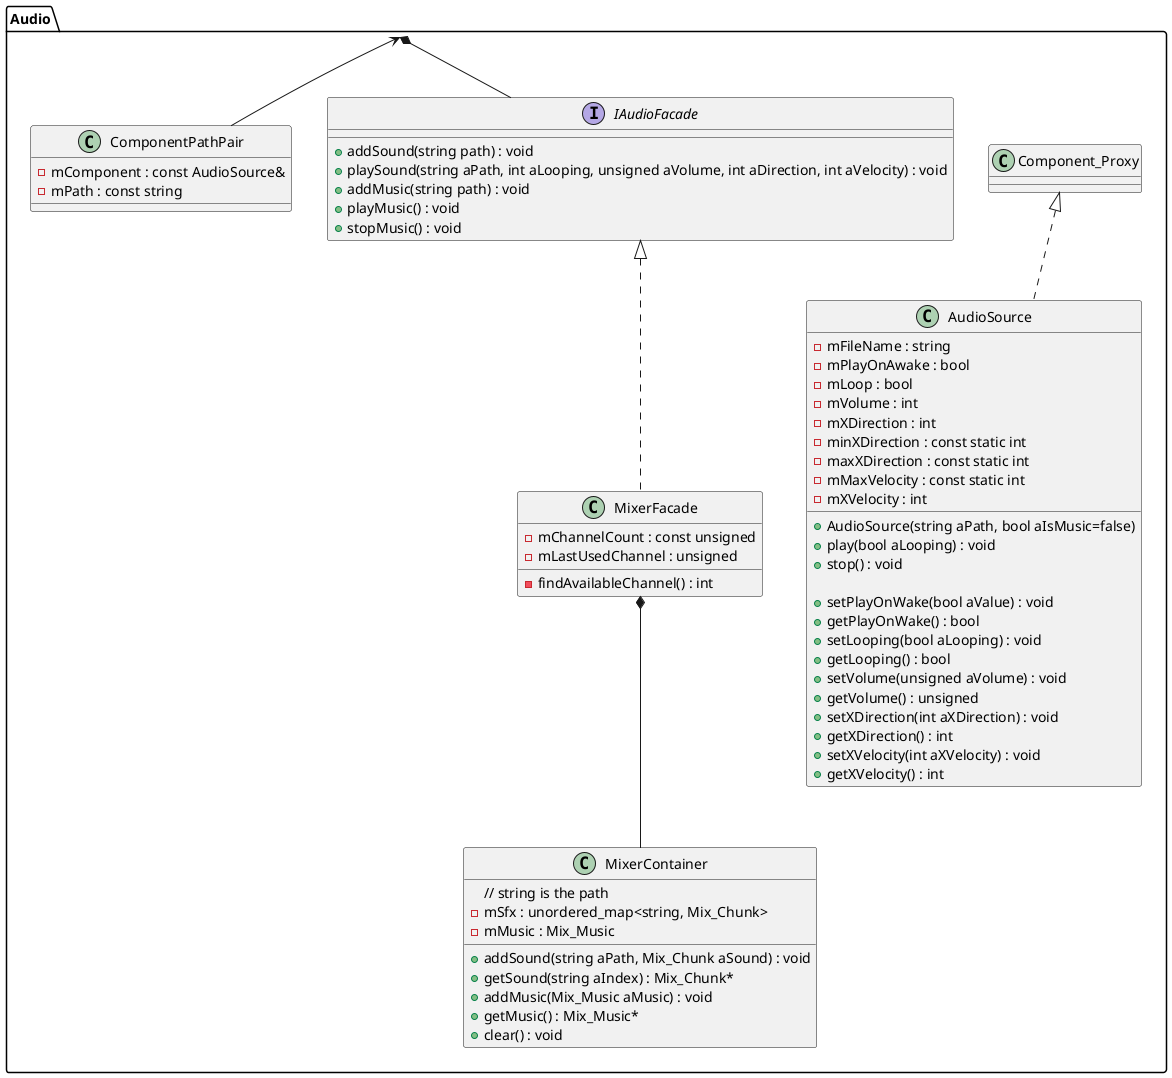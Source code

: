 @startuml audioPackageClassDiagram

package Audio{
    class Component_Proxy {}

class AudioSource implements Component_Proxy{
    - mFileName : string
    - mPlayOnAwake : bool
    - mLoop : bool
    - mVolume : int
    - mXDirection : int
    - minXDirection : const static int
    - maxXDirection : const static int
    - mMaxVelocity : const static int
    - mXVelocity : int
    + AudioSource(string aPath, bool aIsMusic=false)
    + play(bool aLooping) : void
    + stop() : void 

    + setPlayOnWake(bool aValue) : void
    + getPlayOnWake() : bool
    + setLooping(bool aLooping) : void
    + getLooping() : bool
    + setVolume(unsigned aVolume) : void
    + getVolume() : unsigned
    + setXDirection(int aXDirection) : void
    + getXDirection() : int
    + setXVelocity(int aXVelocity) : void
    + getXVelocity() : int
}

interface IAudioFacade {
    + addSound(string path) : void
    + playSound(string aPath, int aLooping, unsigned aVolume, int aDirection, int aVelocity) : void
    + addMusic(string path) : void
    + playMusic() : void
    + stopMusic() : void
}

'This class is probably useless, because the path can be retrieved directly from the audiosource. The actual functionality it was intended for can be found in the MixerContainer::mSfx
class ComponentPathPair {
    - mComponent : const AudioSource&
    - mPath : const string
}

class MixerFacade implements IAudioFacade {
    - mChannelCount : const unsigned
    - mLastUsedChannel : unsigned
    - findAvailableChannel() : int
}

class MixerContainer {
    // string is the path
    - mSfx : unordered_map<string, Mix_Chunk>
    - mMusic : Mix_Music
    + addSound(string aPath, Mix_Chunk aSound) : void
    + getSound(string aIndex) : Mix_Chunk*
    + addMusic(Mix_Music aMusic) : void
    + getMusic() : Mix_Music*
    + clear() : void
}

MixerFacade *-- MixerContainer

}

Audio *--IAudioFacade
Audio <-- ComponentPathPair

@enduml